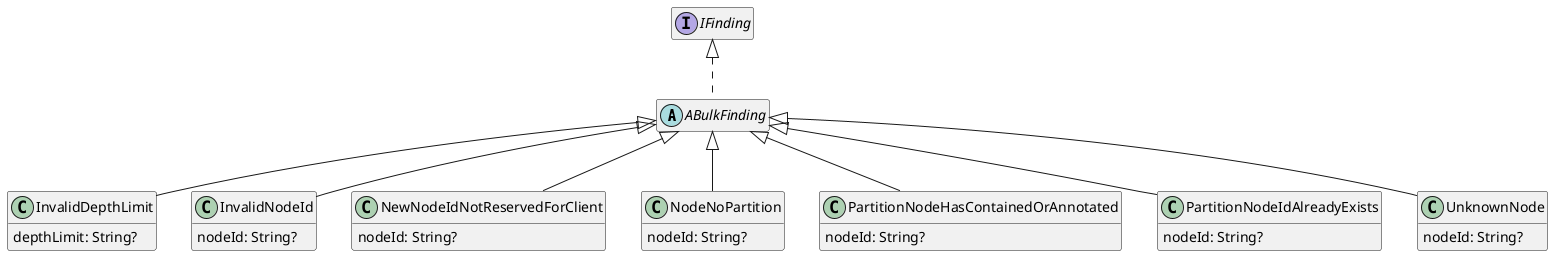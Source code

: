 @startuml
hide empty members

' qualified name: "io.lionweb.bulk.validation"


abstract class ABulkFinding implements IFinding

class InvalidDepthLimit extends ABulkFinding {
  depthLimit: String?
}

class InvalidNodeId extends ABulkFinding {
  nodeId: String?
}

class NewNodeIdNotReservedForClient extends ABulkFinding {
  nodeId: String?
}

class NodeNoPartition extends ABulkFinding {
  nodeId: String?
}

class PartitionNodeHasContainedOrAnnotated extends ABulkFinding {
  nodeId: String?
}

class PartitionNodeIdAlreadyExists extends ABulkFinding {
  nodeId: String?
}

class UnknownNode extends ABulkFinding {
  nodeId: String?
}



' relations:










@enduml

